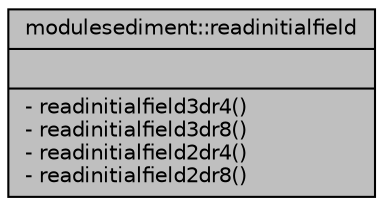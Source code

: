 digraph "modulesediment::readinitialfield"
{
 // LATEX_PDF_SIZE
  edge [fontname="Helvetica",fontsize="10",labelfontname="Helvetica",labelfontsize="10"];
  node [fontname="Helvetica",fontsize="10",shape=record];
  Node1 [label="{modulesediment::readinitialfield\n||- readinitialfield3dr4()\l- readinitialfield3dr8()\l- readinitialfield2dr4()\l- readinitialfield2dr8()\l}",height=0.2,width=0.4,color="black", fillcolor="grey75", style="filled", fontcolor="black",tooltip=" "];
}
